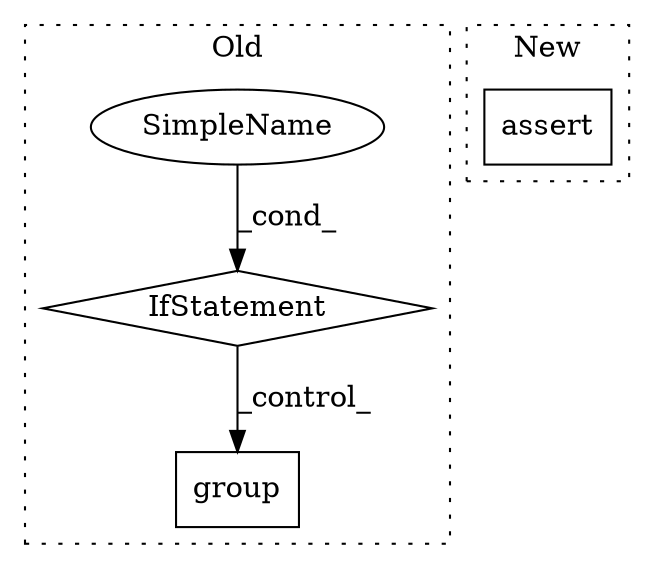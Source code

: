 digraph G {
subgraph cluster0 {
1 [label="group" a="32" s="22986,22993" l="6,1" shape="box"];
3 [label="IfStatement" a="25" s="22963,22968" l="4,2" shape="diamond"];
4 [label="SimpleName" a="42" s="22967" l="1" shape="ellipse"];
label = "Old";
style="dotted";
}
subgraph cluster1 {
2 [label="assert" a="6" s="22776" l="7" shape="box"];
label = "New";
style="dotted";
}
3 -> 1 [label="_control_"];
4 -> 3 [label="_cond_"];
}